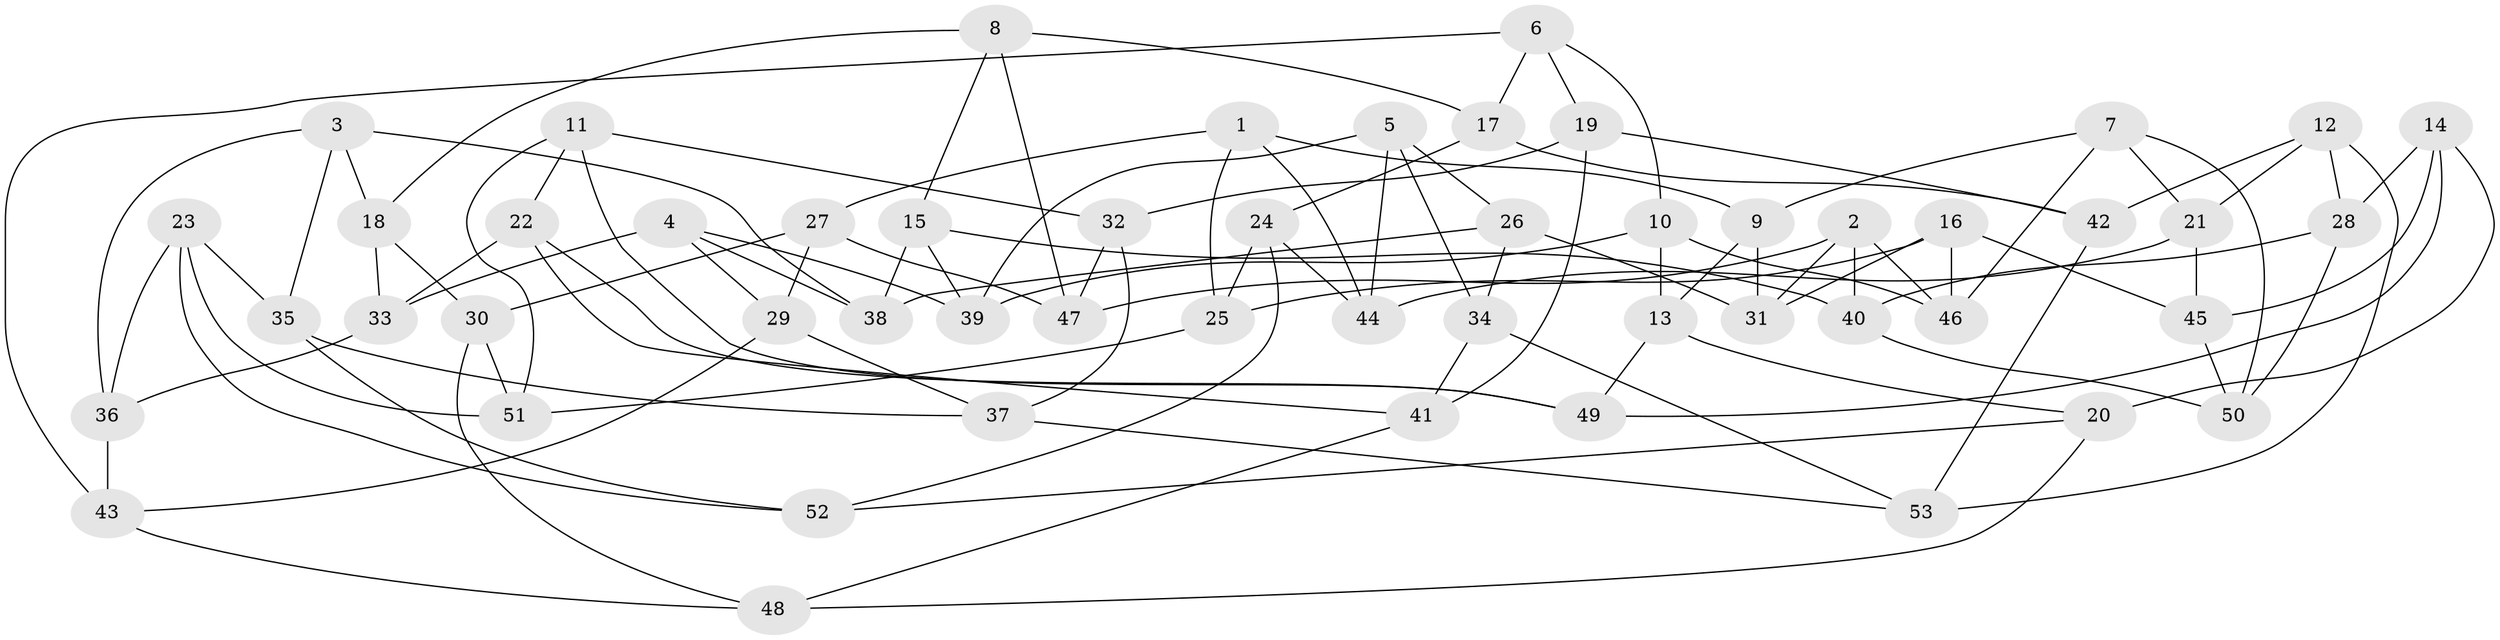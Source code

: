 // coarse degree distribution, {9: 0.058823529411764705, 7: 0.17647058823529413, 6: 0.11764705882352941, 3: 0.17647058823529413, 5: 0.17647058823529413, 4: 0.058823529411764705, 8: 0.23529411764705882}
// Generated by graph-tools (version 1.1) at 2025/53/03/04/25 22:53:31]
// undirected, 53 vertices, 106 edges
graph export_dot {
  node [color=gray90,style=filled];
  1;
  2;
  3;
  4;
  5;
  6;
  7;
  8;
  9;
  10;
  11;
  12;
  13;
  14;
  15;
  16;
  17;
  18;
  19;
  20;
  21;
  22;
  23;
  24;
  25;
  26;
  27;
  28;
  29;
  30;
  31;
  32;
  33;
  34;
  35;
  36;
  37;
  38;
  39;
  40;
  41;
  42;
  43;
  44;
  45;
  46;
  47;
  48;
  49;
  50;
  51;
  52;
  53;
  1 -- 27;
  1 -- 25;
  1 -- 9;
  1 -- 44;
  2 -- 40;
  2 -- 46;
  2 -- 47;
  2 -- 31;
  3 -- 38;
  3 -- 36;
  3 -- 18;
  3 -- 35;
  4 -- 33;
  4 -- 39;
  4 -- 29;
  4 -- 38;
  5 -- 34;
  5 -- 39;
  5 -- 44;
  5 -- 26;
  6 -- 10;
  6 -- 17;
  6 -- 43;
  6 -- 19;
  7 -- 46;
  7 -- 50;
  7 -- 9;
  7 -- 21;
  8 -- 17;
  8 -- 15;
  8 -- 47;
  8 -- 18;
  9 -- 31;
  9 -- 13;
  10 -- 46;
  10 -- 39;
  10 -- 13;
  11 -- 49;
  11 -- 22;
  11 -- 51;
  11 -- 32;
  12 -- 42;
  12 -- 28;
  12 -- 21;
  12 -- 53;
  13 -- 20;
  13 -- 49;
  14 -- 45;
  14 -- 20;
  14 -- 49;
  14 -- 28;
  15 -- 39;
  15 -- 40;
  15 -- 38;
  16 -- 45;
  16 -- 25;
  16 -- 46;
  16 -- 31;
  17 -- 42;
  17 -- 24;
  18 -- 30;
  18 -- 33;
  19 -- 32;
  19 -- 42;
  19 -- 41;
  20 -- 48;
  20 -- 52;
  21 -- 45;
  21 -- 44;
  22 -- 33;
  22 -- 49;
  22 -- 41;
  23 -- 35;
  23 -- 36;
  23 -- 51;
  23 -- 52;
  24 -- 25;
  24 -- 44;
  24 -- 52;
  25 -- 51;
  26 -- 38;
  26 -- 34;
  26 -- 31;
  27 -- 30;
  27 -- 29;
  27 -- 47;
  28 -- 50;
  28 -- 40;
  29 -- 37;
  29 -- 43;
  30 -- 51;
  30 -- 48;
  32 -- 47;
  32 -- 37;
  33 -- 36;
  34 -- 53;
  34 -- 41;
  35 -- 37;
  35 -- 52;
  36 -- 43;
  37 -- 53;
  40 -- 50;
  41 -- 48;
  42 -- 53;
  43 -- 48;
  45 -- 50;
}
